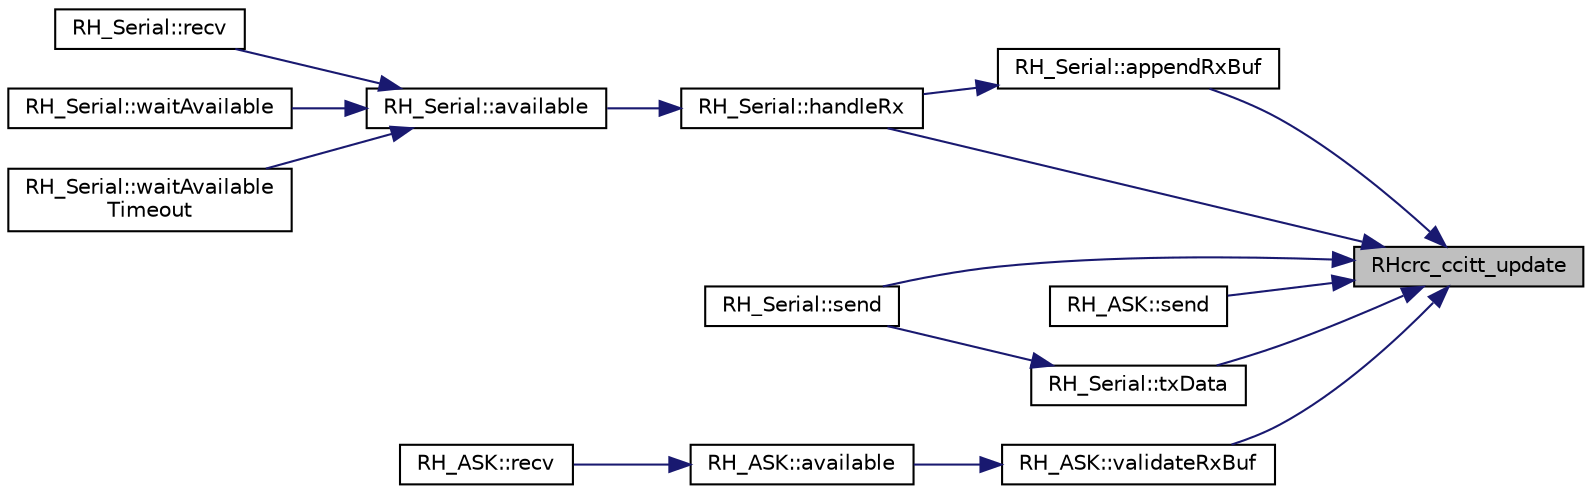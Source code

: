 digraph "RHcrc_ccitt_update"
{
 // LATEX_PDF_SIZE
  edge [fontname="Helvetica",fontsize="10",labelfontname="Helvetica",labelfontsize="10"];
  node [fontname="Helvetica",fontsize="10",shape=record];
  rankdir="RL";
  Node1 [label="RHcrc_ccitt_update",height=0.2,width=0.4,color="black", fillcolor="grey75", style="filled", fontcolor="black",tooltip=" "];
  Node1 -> Node2 [dir="back",color="midnightblue",fontsize="10",style="solid",fontname="Helvetica"];
  Node2 [label="RH_Serial::appendRxBuf",height=0.2,width=0.4,color="black", fillcolor="white", style="filled",URL="$class_r_h___serial.html#ae338b82cdcf91499d6ab725267f9bf91",tooltip="Adds a charater to the Rx buffer."];
  Node2 -> Node3 [dir="back",color="midnightblue",fontsize="10",style="solid",fontname="Helvetica"];
  Node3 [label="RH_Serial::handleRx",height=0.2,width=0.4,color="black", fillcolor="white", style="filled",URL="$class_r_h___serial.html#a24dd6dd48c5f6f3a314500cfaa6dbc4a",tooltip=" "];
  Node3 -> Node4 [dir="back",color="midnightblue",fontsize="10",style="solid",fontname="Helvetica"];
  Node4 [label="RH_Serial::available",height=0.2,width=0.4,color="black", fillcolor="white", style="filled",URL="$class_r_h___serial.html#a7e608a91618692ef62b57ce9312cecf1",tooltip=" "];
  Node4 -> Node5 [dir="back",color="midnightblue",fontsize="10",style="solid",fontname="Helvetica"];
  Node5 [label="RH_Serial::recv",height=0.2,width=0.4,color="black", fillcolor="white", style="filled",URL="$class_r_h___serial.html#aa4976012fd542a84118d981245cdb116",tooltip=" "];
  Node4 -> Node6 [dir="back",color="midnightblue",fontsize="10",style="solid",fontname="Helvetica"];
  Node6 [label="RH_Serial::waitAvailable",height=0.2,width=0.4,color="black", fillcolor="white", style="filled",URL="$class_r_h___serial.html#a59e5acedbab7b23be2e77c7c6134ee50",tooltip=" "];
  Node4 -> Node7 [dir="back",color="midnightblue",fontsize="10",style="solid",fontname="Helvetica"];
  Node7 [label="RH_Serial::waitAvailable\lTimeout",height=0.2,width=0.4,color="black", fillcolor="white", style="filled",URL="$class_r_h___serial.html#a8595c290a2f431d50fb9243ead8181e6",tooltip=" "];
  Node1 -> Node3 [dir="back",color="midnightblue",fontsize="10",style="solid",fontname="Helvetica"];
  Node1 -> Node8 [dir="back",color="midnightblue",fontsize="10",style="solid",fontname="Helvetica"];
  Node8 [label="RH_Serial::send",height=0.2,width=0.4,color="black", fillcolor="white", style="filled",URL="$class_r_h___serial.html#a512e6e5fc64e89d3ef2ed6a20895c699",tooltip=" "];
  Node1 -> Node9 [dir="back",color="midnightblue",fontsize="10",style="solid",fontname="Helvetica"];
  Node9 [label="RH_ASK::send",height=0.2,width=0.4,color="black", fillcolor="white", style="filled",URL="$class_r_h___a_s_k.html#a5cf896776548ec88b13a880d2e1f65ba",tooltip=" "];
  Node1 -> Node10 [dir="back",color="midnightblue",fontsize="10",style="solid",fontname="Helvetica"];
  Node10 [label="RH_Serial::txData",height=0.2,width=0.4,color="black", fillcolor="white", style="filled",URL="$class_r_h___serial.html#a2e8fde7972e8c1963fce2e6193d625ef",tooltip=" "];
  Node10 -> Node8 [dir="back",color="midnightblue",fontsize="10",style="solid",fontname="Helvetica"];
  Node1 -> Node11 [dir="back",color="midnightblue",fontsize="10",style="solid",fontname="Helvetica"];
  Node11 [label="RH_ASK::validateRxBuf",height=0.2,width=0.4,color="black", fillcolor="white", style="filled",URL="$class_r_h___a_s_k.html#a6a72b079815b0f33aa80e2a6b2cc38e2",tooltip=" "];
  Node11 -> Node12 [dir="back",color="midnightblue",fontsize="10",style="solid",fontname="Helvetica"];
  Node12 [label="RH_ASK::available",height=0.2,width=0.4,color="black", fillcolor="white", style="filled",URL="$class_r_h___a_s_k.html#a5f67ebf26cec516963acf8edb4dac980",tooltip=" "];
  Node12 -> Node13 [dir="back",color="midnightblue",fontsize="10",style="solid",fontname="Helvetica"];
  Node13 [label="RH_ASK::recv",height=0.2,width=0.4,color="black", fillcolor="white", style="filled",URL="$class_r_h___a_s_k.html#ad4368e05eb215f4567a2732bb1d6e2ce",tooltip=" "];
}
